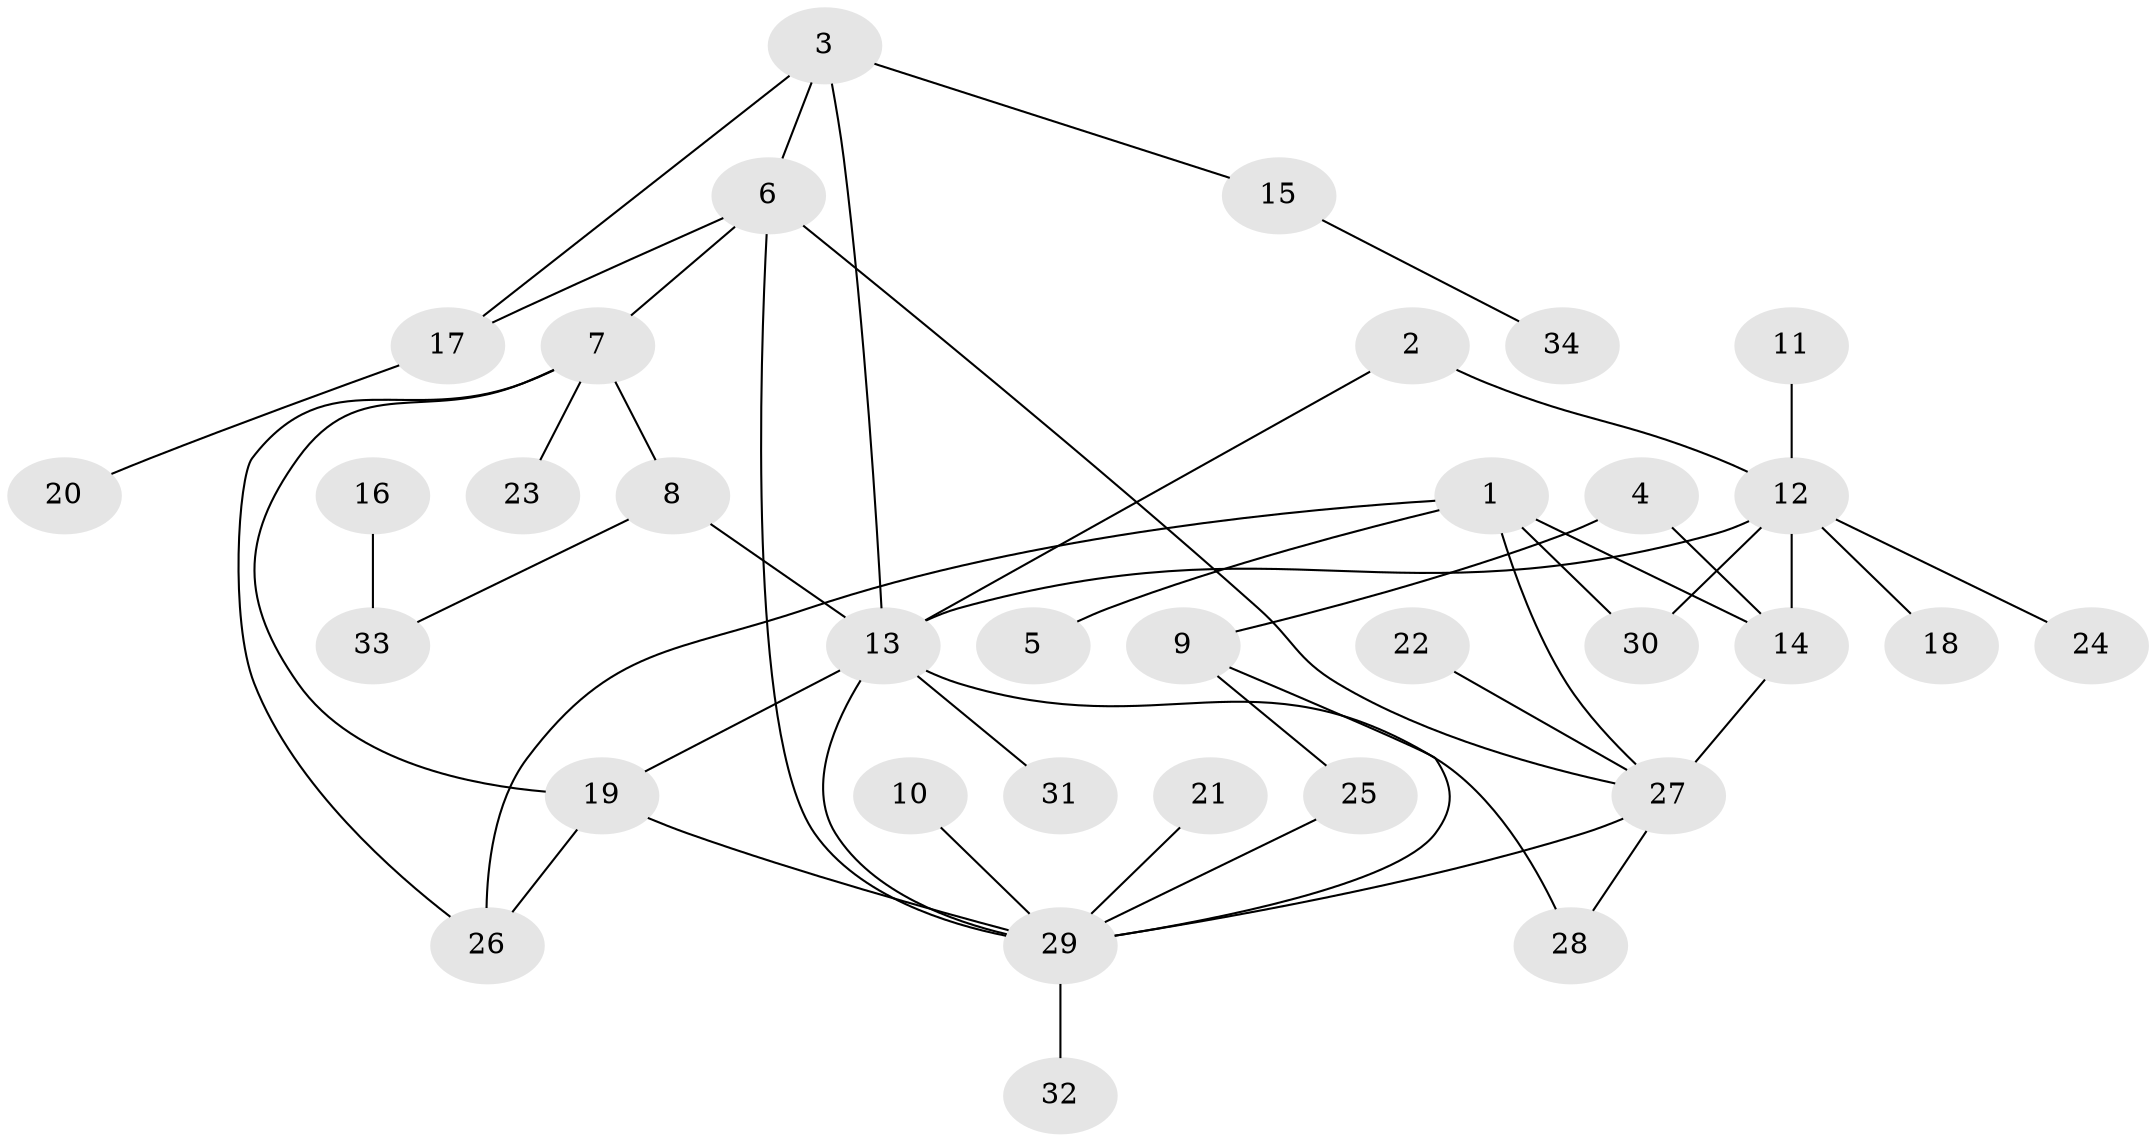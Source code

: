 // original degree distribution, {4: 0.04411764705882353, 11: 0.014705882352941176, 6: 0.04411764705882353, 7: 0.029411764705882353, 5: 0.029411764705882353, 8: 0.014705882352941176, 9: 0.014705882352941176, 3: 0.08823529411764706, 10: 0.014705882352941176, 2: 0.08823529411764706, 1: 0.6176470588235294}
// Generated by graph-tools (version 1.1) at 2025/02/03/09/25 03:02:35]
// undirected, 34 vertices, 48 edges
graph export_dot {
graph [start="1"]
  node [color=gray90,style=filled];
  1;
  2;
  3;
  4;
  5;
  6;
  7;
  8;
  9;
  10;
  11;
  12;
  13;
  14;
  15;
  16;
  17;
  18;
  19;
  20;
  21;
  22;
  23;
  24;
  25;
  26;
  27;
  28;
  29;
  30;
  31;
  32;
  33;
  34;
  1 -- 5 [weight=1.0];
  1 -- 14 [weight=1.0];
  1 -- 26 [weight=1.0];
  1 -- 27 [weight=1.0];
  1 -- 30 [weight=1.0];
  2 -- 12 [weight=1.0];
  2 -- 13 [weight=1.0];
  3 -- 6 [weight=1.0];
  3 -- 13 [weight=1.0];
  3 -- 15 [weight=1.0];
  3 -- 17 [weight=1.0];
  4 -- 9 [weight=1.0];
  4 -- 14 [weight=1.0];
  6 -- 7 [weight=1.0];
  6 -- 17 [weight=1.0];
  6 -- 27 [weight=1.0];
  6 -- 29 [weight=1.0];
  7 -- 8 [weight=1.0];
  7 -- 19 [weight=1.0];
  7 -- 23 [weight=1.0];
  7 -- 26 [weight=1.0];
  8 -- 13 [weight=1.0];
  8 -- 33 [weight=1.0];
  9 -- 25 [weight=1.0];
  9 -- 29 [weight=1.0];
  10 -- 29 [weight=1.0];
  11 -- 12 [weight=1.0];
  12 -- 13 [weight=1.0];
  12 -- 14 [weight=1.0];
  12 -- 18 [weight=1.0];
  12 -- 24 [weight=1.0];
  12 -- 30 [weight=1.0];
  13 -- 19 [weight=1.0];
  13 -- 28 [weight=1.0];
  13 -- 29 [weight=1.0];
  13 -- 31 [weight=1.0];
  14 -- 27 [weight=1.0];
  15 -- 34 [weight=1.0];
  16 -- 33 [weight=1.0];
  17 -- 20 [weight=1.0];
  19 -- 26 [weight=1.0];
  19 -- 29 [weight=1.0];
  21 -- 29 [weight=1.0];
  22 -- 27 [weight=1.0];
  25 -- 29 [weight=1.0];
  27 -- 28 [weight=1.0];
  27 -- 29 [weight=1.0];
  29 -- 32 [weight=1.0];
}
